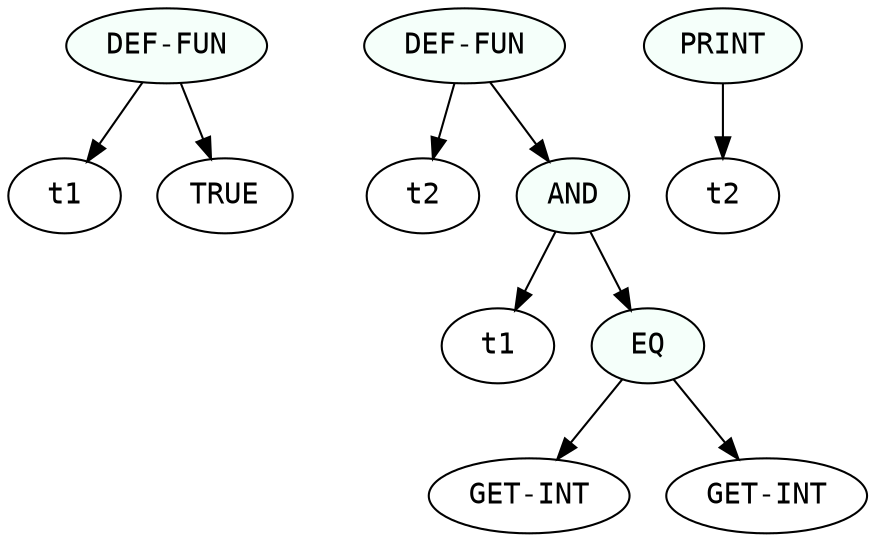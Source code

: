 digraph print {
 1 [label="t1", fontname="monospace"];
 2 [label="TRUE", fontname="monospace"];
 3 [label="t2", fontname="monospace"];
 4 [label="t1", fontname="monospace"];
 5 [label="GET-INT", fontname="monospace"];
 6 [label="GET-INT", fontname="monospace"];
 7 [label="EQ", fontname="monospace", style=filled, fillcolor=mintcream];
 7->5
 7->6
 8 [label="AND", fontname="monospace", style=filled, fillcolor=mintcream];
 8->4
 8->7
 9 [label="t2", fontname="monospace"];
 10 [label="PRINT", fontname="monospace", style=filled, fillcolor=mintcream];
 10->9
 11 [label="DEF-FUN", fontname="monospace", style=filled, fillcolor=mintcream];
 11->3
 11->8
 12 [label="DEF-FUN", fontname="monospace", style=filled, fillcolor=mintcream];
 12->1
 12->2
 }
 